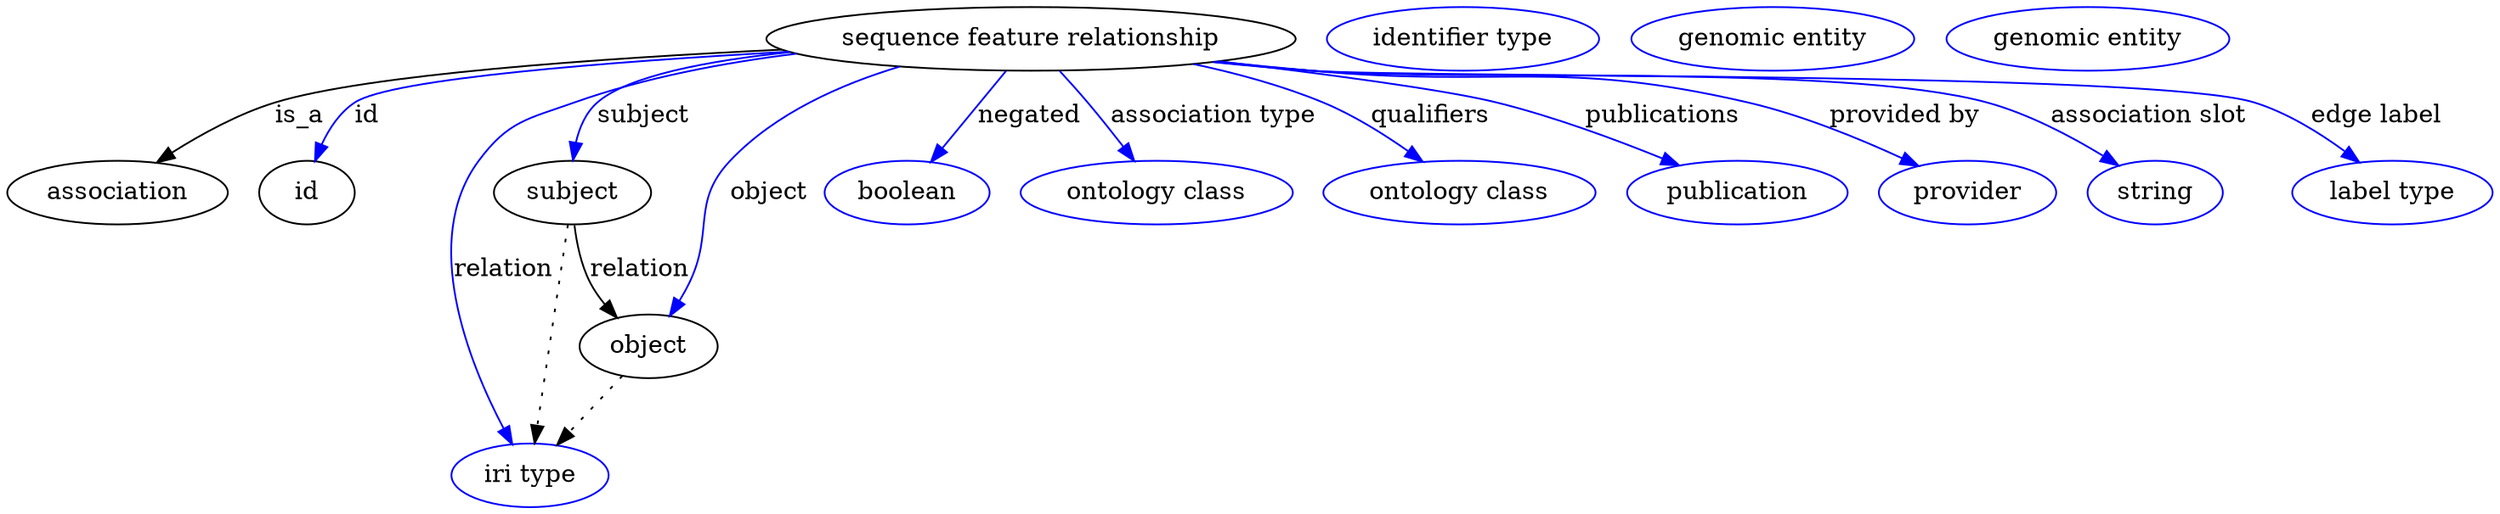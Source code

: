 digraph {
	graph [bb="0,0,1173.1,281"];
	node [label="\N"];
	"sequence feature relationship"	 [height=0.5,
		label="sequence feature relationship",
		pos="495.4,263",
		width=3.1453];
	association	 [height=0.5,
		pos="49.402,177",
		width=1.3723];
	"sequence feature relationship" -> association	 [label=is_a,
		lp="145.68,220",
		pos="e,71.049,193.43 387.43,257.4 298.32,251.83 179.4,241.94 133.85,227 114.63,220.7 95.08,209.49 79.635,199.28"];
	id	 [height=0.5,
		pos="143.4,177",
		width=0.75];
	"sequence feature relationship" -> id	 [color=blue,
		label=id,
		lp="179.85,220",
		pos="e,149.4,194.76 391.08,255.94 304.15,249.3 191.71,238.66 173.51,227 164.99,221.54 158.54,212.73 153.83,204.01",
		style=solid];
	subject	 [height=0.5,
		pos="276.4,177",
		width=0.97656];
	"sequence feature relationship" -> subject	 [color=blue,
		label=subject,
		lp="314.23,220",
		pos="e,278.18,195.29 395.06,254.56 352.68,249.12 309.5,240.45 293.75,227 287.19,221.4 283.11,213.19 280.57,205.03",
		style=solid];
	relation	 [color=blue,
		height=0.5,
		label="iri type",
		pos="256.4,18",
		width=0.9834];
	"sequence feature relationship" -> relation	 [color=blue,
		label=relation,
		lp="240.78,134",
		pos="e,247,35.476 394.02,254.94 357.31,249.73 316.12,241.14 280.4,227 256.56,217.56 246.28,216.56 232.4,195 202.59,148.68 225.71,81.424 \
242.65,44.586",
		style=solid];
	object	 [height=0.5,
		pos="316.4,91",
		width=0.88096];
	"sequence feature relationship" -> object	 [color=blue,
		label=object,
		lp="373.51,177",
		pos="e,325.12,108.39 439.73,247.28 411.26,236.68 378.1,219.98 356.19,195 335.18,171.03 345.29,156.57 333.4,127 332.16,123.92 330.79,120.73 \
329.38,117.58",
		style=solid];
	negated	 [color=blue,
		height=0.5,
		label=boolean,
		pos="437.4,177",
		width=1.0584];
	"sequence feature relationship" -> negated	 [color=blue,
		label=negated,
		lp="492.17,220",
		pos="e,449.09,194.33 483.1,244.76 474.86,232.55 463.9,216.29 454.77,202.76",
		style=solid];
	"association type"	 [color=blue,
		height=0.5,
		label="ontology class",
		pos="554.4,177",
		width=1.6931];
	"sequence feature relationship" -> "association type"	 [color=blue,
		label="association type",
		lp="574.31,220",
		pos="e,542.11,194.92 507.91,244.76 516.18,232.71 527.15,216.72 536.36,203.3",
		style=solid];
	qualifiers	 [color=blue,
		height=0.5,
		label="ontology class",
		pos="694.4,177",
		width=1.6931];
	"sequence feature relationship" -> qualifiers	 [color=blue,
		label=qualifiers,
		lp="672.45,220",
		pos="e,674.13,194.09 563.07,248.56 583.01,243.1 604.53,235.97 623.4,227 638.34,219.9 653.51,209.7 665.97,200.37",
		style=solid];
	publications	 [color=blue,
		height=0.5,
		label=publication,
		pos="823.4,177",
		width=1.3859];
	"sequence feature relationship" -> publications	 [color=blue,
		label=publications,
		lp="777.62,220",
		pos="e,793.23,191.65 577.51,250.6 624.76,243.1 679.23,233.71 702.4,227 730.42,218.88 760.75,206.34 784.03,195.85",
		style=solid];
	"provided by"	 [color=blue,
		height=0.5,
		label=provider,
		pos="931.4,177",
		width=1.1129];
	"sequence feature relationship" -> "provided by"	 [color=blue,
		label="provided by",
		lp="889.03,220",
		pos="e,905.52,190.98 576.7,250.47 590.59,248.51 604.9,246.6 618.4,245 705.71,234.63 730.19,248.67 815.4,227 843.67,219.81 873.87,206.6 \
896.37,195.56",
		style=solid];
	"association slot"	 [color=blue,
		height=0.5,
		label=string,
		pos="1019.4,177",
		width=0.8403];
	"sequence feature relationship" -> "association slot"	 [color=blue,
		label="association slot",
		lp="1004.4,220",
		pos="e,999.81,190.83 575.66,250.23 589.88,248.26 604.55,246.42 618.4,245 686.61,238.03 860.43,245.67 926.4,227 949.53,220.45 973.37,207.49 \
991.12,196.41",
		style=solid];
	"edge label"	 [color=blue,
		height=0.5,
		label="label type",
		pos="1128.4,177",
		width=1.2425];
	"sequence feature relationship" -> "edge label"	 [color=blue,
		label="edge label",
		lp="1109,220",
		pos="e,1109.3,193.58 574.98,250.12 589.4,248.14 604.33,246.32 618.4,245 714.29,236.02 959.65,256.26 1051.4,227 1069.4,221.26 1087.2,210.14 \
1101.2,199.83",
		style=solid];
	association_id	 [color=blue,
		height=0.5,
		label="identifier type",
		pos="686.4,263",
		width=1.652];
	subject -> relation	 [pos="e,258.67,36.027 274.11,158.76 270.64,131.21 264.04,78.735 259.95,46.223",
		style=dotted];
	subject -> object	 [label=relation,
		lp="312.78,134",
		pos="e,302.82,107.46 279.98,158.87 282.29,149.13 285.78,137.08 290.64,127 292.43,123.29 294.6,119.56 296.91,115.97"];
	"sequence feature relationship_subject"	 [color=blue,
		height=0.5,
		label="genomic entity",
		pos="826.4,263",
		width=1.7475];
	object -> relation	 [pos="e,270.17,34.752 302.79,74.435 295.09,65.075 285.33,53.191 276.74,42.745",
		style=dotted];
	"sequence feature relationship_object"	 [color=blue,
		height=0.5,
		label="genomic entity",
		pos="970.4,263",
		width=1.7475];
}
